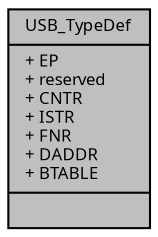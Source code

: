 digraph "USB_TypeDef"
{
  edge [fontname="Sans",fontsize="8",labelfontname="Sans",labelfontsize="8"];
  node [fontname="Sans",fontsize="8",shape=record];
  Node1 [label="{USB_TypeDef\n|+ EP\l+ reserved\l+ CNTR\l+ ISTR\l+ FNR\l+ DADDR\l+ BTABLE\l|}",height=0.2,width=0.4,color="black", fillcolor="grey75", style="filled", fontcolor="black"];
}
